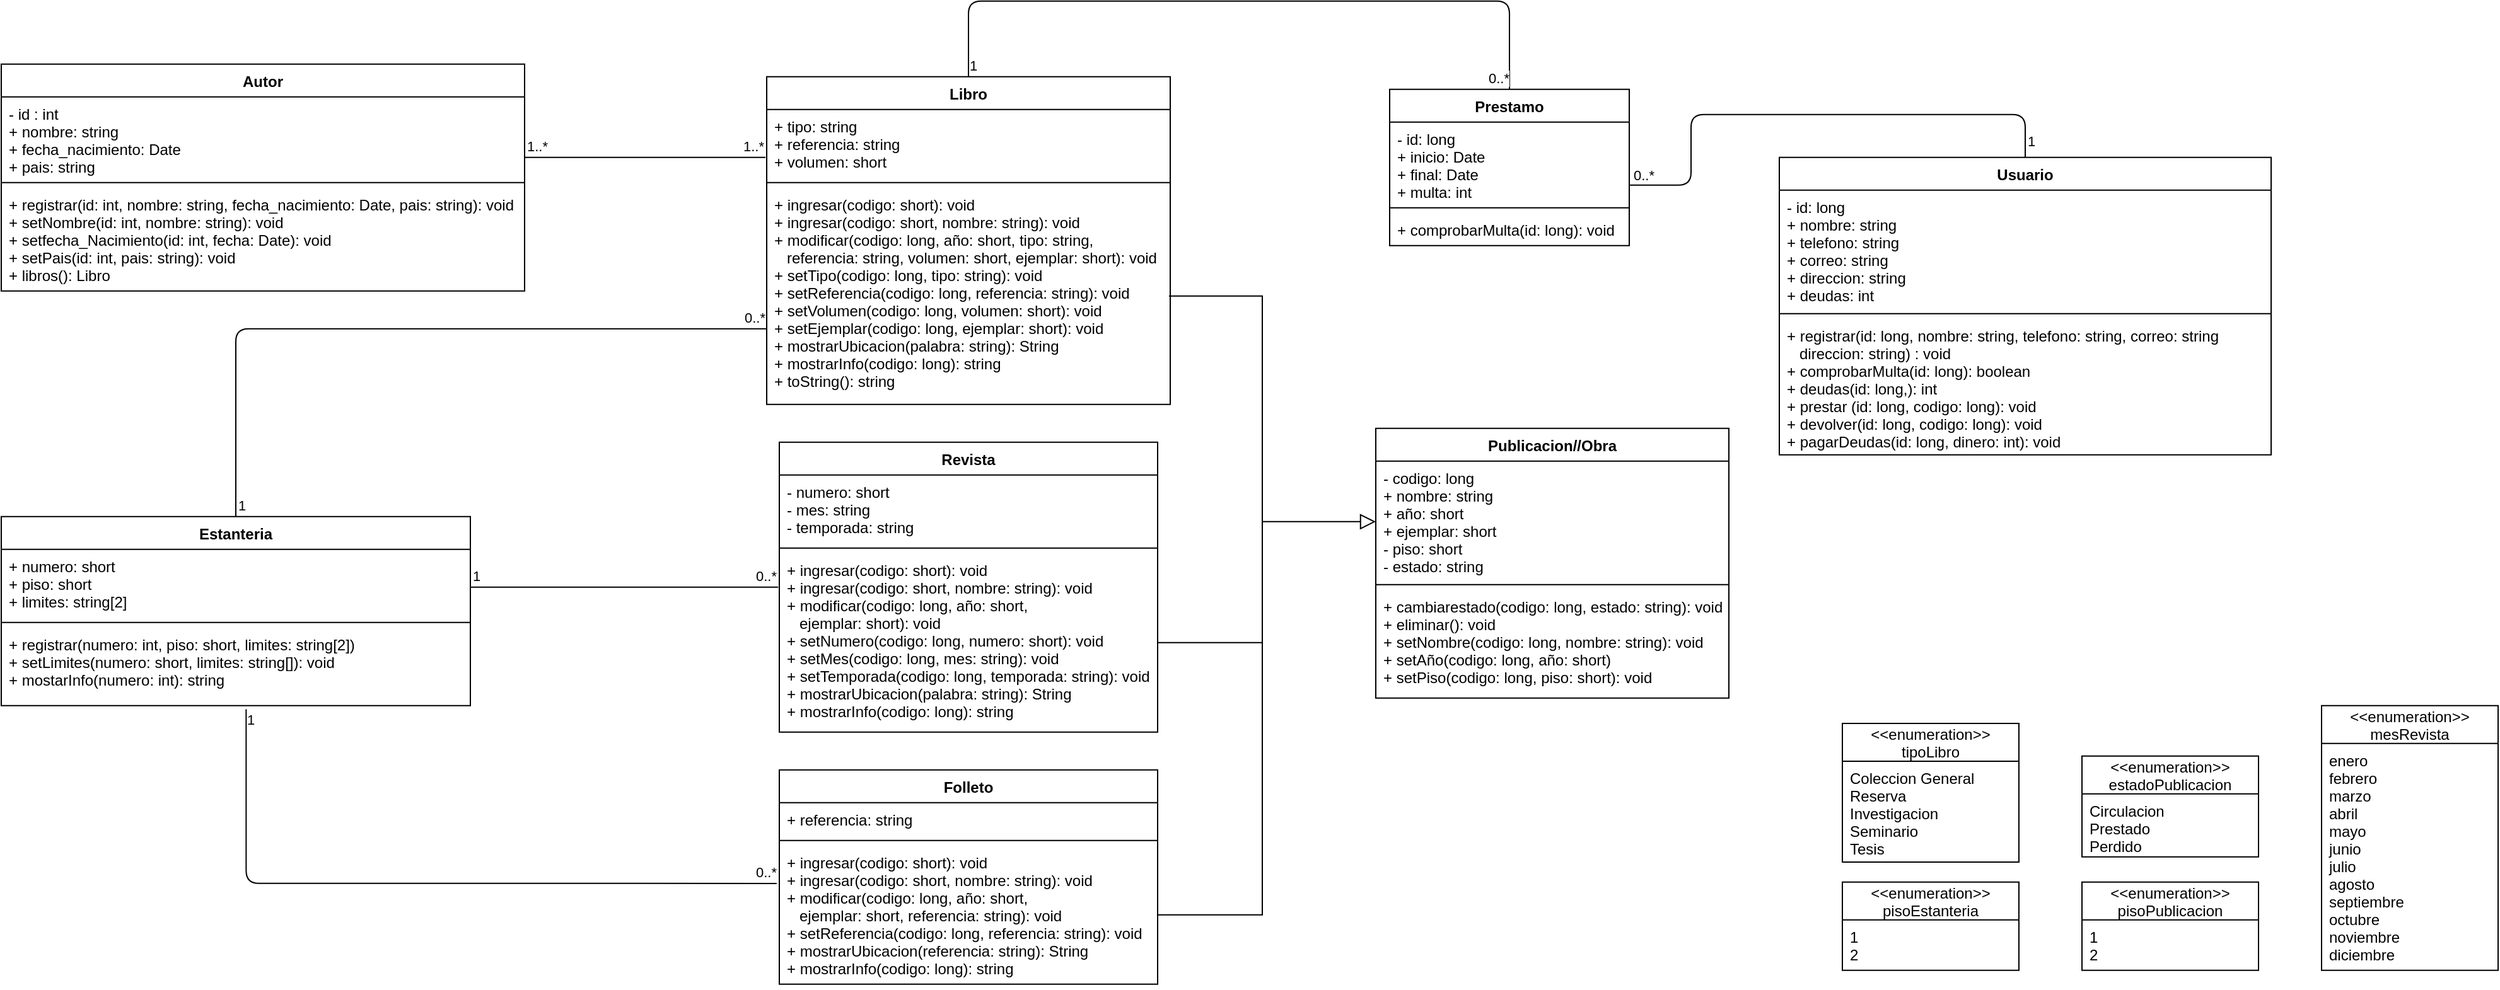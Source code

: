 <mxfile version="15.0.3" type="device" pages="2"><diagram id="C5RBs43oDa-KdzZeNtuy" name="Diagrama de Clases"><mxGraphModel dx="5717" dy="2177" grid="1" gridSize="10" guides="1" tooltips="1" connect="1" arrows="0" fold="1" page="1" pageScale="1" pageWidth="827" pageHeight="1169" math="0" shadow="0"><root><mxCell id="WIyWlLk6GJQsqaUBKTNV-0"/><mxCell id="WIyWlLk6GJQsqaUBKTNV-1" parent="WIyWlLk6GJQsqaUBKTNV-0"/><mxCell id="ke12g0NO1L1ZKeJ29uk7-75" style="edgeStyle=orthogonalEdgeStyle;rounded=0;orthogonalLoop=1;jettySize=auto;html=1;exitX=1;exitY=0.5;exitDx=0;exitDy=0;endArrow=none;endFill=0;" edge="1" parent="WIyWlLk6GJQsqaUBKTNV-1"><mxGeometry relative="1" as="geometry"><mxPoint x="-444" y="463.92" as="sourcePoint"/><mxPoint x="-370" y="642.92" as="targetPoint"/><Array as="points"><mxPoint x="-370" y="463.92"/><mxPoint x="-370" y="642.92"/></Array></mxGeometry></mxCell><mxCell id="ke12g0NO1L1ZKeJ29uk7-21" value="Libro" style="swimlane;fontStyle=1;align=center;verticalAlign=top;childLayout=stackLayout;horizontal=1;startSize=26;horizontalStack=0;resizeParent=1;resizeParentMax=0;resizeLast=0;collapsible=1;marginBottom=0;" vertex="1" parent="WIyWlLk6GJQsqaUBKTNV-1"><mxGeometry x="-763" y="289.92" width="320" height="260" as="geometry"><mxRectangle x="-963" y="254.06" width="60" height="26" as="alternateBounds"/></mxGeometry></mxCell><mxCell id="ke12g0NO1L1ZKeJ29uk7-22" value="+ tipo: string&#10;+ referencia: string&#10;+ volumen: short" style="text;strokeColor=none;fillColor=none;align=left;verticalAlign=top;spacingLeft=4;spacingRight=4;overflow=hidden;rotatable=0;points=[[0,0.5],[1,0.5]];portConstraint=eastwest;" vertex="1" parent="ke12g0NO1L1ZKeJ29uk7-21"><mxGeometry y="26" width="320" height="54" as="geometry"/></mxCell><mxCell id="ke12g0NO1L1ZKeJ29uk7-23" value="" style="line;strokeWidth=1;fillColor=none;align=left;verticalAlign=middle;spacingTop=-1;spacingLeft=3;spacingRight=3;rotatable=0;labelPosition=right;points=[];portConstraint=eastwest;" vertex="1" parent="ke12g0NO1L1ZKeJ29uk7-21"><mxGeometry y="80" width="320" height="8" as="geometry"/></mxCell><mxCell id="ke12g0NO1L1ZKeJ29uk7-24" value="+ ingresar(codigo: short): void&#10;+ ingresar(codigo: short, nombre: string): void&#10;+ modificar(codigo: long, año: short, tipo: string, &#10;   referencia: string, volumen: short, ejemplar: short): void&#10;+ setTipo(codigo: long, tipo: string): void&#10;+ setReferencia(codigo: long, referencia: string): void&#10;+ setVolumen(codigo: long, volumen: short): void&#10;+ setEjemplar(codigo: long, ejemplar: short): void&#10;+ mostrarUbicacion(palabra: string): String&#10;+ mostrarInfo(codigo: long): string&#10;+ toString(): string" style="text;strokeColor=none;fillColor=none;align=left;verticalAlign=top;spacingLeft=4;spacingRight=4;overflow=hidden;rotatable=0;points=[[0,0.5],[1,0.5]];portConstraint=eastwest;" vertex="1" parent="ke12g0NO1L1ZKeJ29uk7-21"><mxGeometry y="88" width="320" height="172" as="geometry"/></mxCell><mxCell id="ke12g0NO1L1ZKeJ29uk7-34" value="Usuario" style="swimlane;fontStyle=1;align=center;verticalAlign=top;childLayout=stackLayout;horizontal=1;startSize=26;horizontalStack=0;resizeParent=1;resizeParentMax=0;resizeLast=0;collapsible=1;marginBottom=0;" vertex="1" parent="WIyWlLk6GJQsqaUBKTNV-1"><mxGeometry x="40" y="353.92" width="390" height="236" as="geometry"/></mxCell><mxCell id="ke12g0NO1L1ZKeJ29uk7-35" value="- id: long&#10;+ nombre: string&#10;+ telefono: string&#10;+ correo: string&#10;+ direccion: string&#10;+ deudas: int" style="text;strokeColor=none;fillColor=none;align=left;verticalAlign=top;spacingLeft=4;spacingRight=4;overflow=hidden;rotatable=0;points=[[0,0.5],[1,0.5]];portConstraint=eastwest;" vertex="1" parent="ke12g0NO1L1ZKeJ29uk7-34"><mxGeometry y="26" width="390" height="94" as="geometry"/></mxCell><mxCell id="ke12g0NO1L1ZKeJ29uk7-36" value="" style="line;strokeWidth=1;fillColor=none;align=left;verticalAlign=middle;spacingTop=-1;spacingLeft=3;spacingRight=3;rotatable=0;labelPosition=right;points=[];portConstraint=eastwest;" vertex="1" parent="ke12g0NO1L1ZKeJ29uk7-34"><mxGeometry y="120" width="390" height="8" as="geometry"/></mxCell><mxCell id="ke12g0NO1L1ZKeJ29uk7-37" value="+ registrar(id: long, nombre: string, telefono: string, correo: string&#10;   direccion: string) : void&#10;+ comprobarMulta(id: long): boolean&#10;+ deudas(id: long,): int&#10;+ prestar (id: long, codigo: long): void &#10;+ devolver(id: long, codigo: long): void&#10;+ pagarDeudas(id: long, dinero: int): void&#10;" style="text;strokeColor=none;fillColor=none;align=left;verticalAlign=top;spacingLeft=4;spacingRight=4;overflow=hidden;rotatable=0;points=[[0,0.5],[1,0.5]];portConstraint=eastwest;" vertex="1" parent="ke12g0NO1L1ZKeJ29uk7-34"><mxGeometry y="128" width="390" height="108" as="geometry"/></mxCell><mxCell id="ke12g0NO1L1ZKeJ29uk7-38" value="Estanteria" style="swimlane;fontStyle=1;align=center;verticalAlign=top;childLayout=stackLayout;horizontal=1;startSize=26;horizontalStack=0;resizeParent=1;resizeParentMax=0;resizeLast=0;collapsible=1;marginBottom=0;" vertex="1" parent="WIyWlLk6GJQsqaUBKTNV-1"><mxGeometry x="-1370" y="638.92" width="372" height="150" as="geometry"/></mxCell><mxCell id="ke12g0NO1L1ZKeJ29uk7-39" value="+ numero: short&#10;+ piso: short&#10;+ limites: string[2]" style="text;strokeColor=none;fillColor=none;align=left;verticalAlign=top;spacingLeft=4;spacingRight=4;overflow=hidden;rotatable=0;points=[[0,0.5],[1,0.5]];portConstraint=eastwest;" vertex="1" parent="ke12g0NO1L1ZKeJ29uk7-38"><mxGeometry y="26" width="372" height="54" as="geometry"/></mxCell><mxCell id="ke12g0NO1L1ZKeJ29uk7-40" value="" style="line;strokeWidth=1;fillColor=none;align=left;verticalAlign=middle;spacingTop=-1;spacingLeft=3;spacingRight=3;rotatable=0;labelPosition=right;points=[];portConstraint=eastwest;" vertex="1" parent="ke12g0NO1L1ZKeJ29uk7-38"><mxGeometry y="80" width="372" height="8" as="geometry"/></mxCell><mxCell id="ke12g0NO1L1ZKeJ29uk7-41" value="+ registrar(numero: int, piso: short, limites: string[2])&#10;+ setLimites(numero: short, limites: string[]): void&#10;+ mostarInfo(numero: int): string" style="text;strokeColor=none;fillColor=none;align=left;verticalAlign=top;spacingLeft=4;spacingRight=4;overflow=hidden;rotatable=0;points=[[0,0.5],[1,0.5]];portConstraint=eastwest;" vertex="1" parent="ke12g0NO1L1ZKeJ29uk7-38"><mxGeometry y="88" width="372" height="62" as="geometry"/></mxCell><mxCell id="ke12g0NO1L1ZKeJ29uk7-46" value="Revista" style="swimlane;fontStyle=1;align=center;verticalAlign=top;childLayout=stackLayout;horizontal=1;startSize=26;horizontalStack=0;resizeParent=1;resizeParentMax=0;resizeLast=0;collapsible=1;marginBottom=0;" vertex="1" parent="WIyWlLk6GJQsqaUBKTNV-1"><mxGeometry x="-753" y="579.92" width="300" height="230" as="geometry"/></mxCell><mxCell id="ke12g0NO1L1ZKeJ29uk7-47" value="- numero: short&#10;- mes: string&#10;- temporada: string" style="text;strokeColor=none;fillColor=none;align=left;verticalAlign=top;spacingLeft=4;spacingRight=4;overflow=hidden;rotatable=0;points=[[0,0.5],[1,0.5]];portConstraint=eastwest;" vertex="1" parent="ke12g0NO1L1ZKeJ29uk7-46"><mxGeometry y="26" width="300" height="54" as="geometry"/></mxCell><mxCell id="ke12g0NO1L1ZKeJ29uk7-48" value="" style="line;strokeWidth=1;fillColor=none;align=left;verticalAlign=middle;spacingTop=-1;spacingLeft=3;spacingRight=3;rotatable=0;labelPosition=right;points=[];portConstraint=eastwest;" vertex="1" parent="ke12g0NO1L1ZKeJ29uk7-46"><mxGeometry y="80" width="300" height="8" as="geometry"/></mxCell><mxCell id="ke12g0NO1L1ZKeJ29uk7-49" value="+ ingresar(codigo: short): void&#10;+ ingresar(codigo: short, nombre: string): void&#10;+ modificar(codigo: long, año: short,&#10;   ejemplar: short): void&#10;+ setNumero(codigo: long, numero: short): void&#10;+ setMes(codigo: long, mes: string): void&#10;+ setTemporada(codigo: long, temporada: string): void&#10;+ mostrarUbicacion(palabra: string): String&#10;+ mostrarInfo(codigo: long): string" style="text;strokeColor=none;fillColor=none;align=left;verticalAlign=top;spacingLeft=4;spacingRight=4;overflow=hidden;rotatable=0;points=[[0,0.5],[1,0.5]];portConstraint=eastwest;" vertex="1" parent="ke12g0NO1L1ZKeJ29uk7-46"><mxGeometry y="88" width="300" height="142" as="geometry"/></mxCell><mxCell id="ke12g0NO1L1ZKeJ29uk7-50" value="Folleto" style="swimlane;fontStyle=1;align=center;verticalAlign=top;childLayout=stackLayout;horizontal=1;startSize=26;horizontalStack=0;resizeParent=1;resizeParentMax=0;resizeLast=0;collapsible=1;marginBottom=0;" vertex="1" parent="WIyWlLk6GJQsqaUBKTNV-1"><mxGeometry x="-753" y="839.92" width="300" height="170" as="geometry"/></mxCell><mxCell id="ke12g0NO1L1ZKeJ29uk7-51" value="+ referencia: string" style="text;strokeColor=none;fillColor=none;align=left;verticalAlign=top;spacingLeft=4;spacingRight=4;overflow=hidden;rotatable=0;points=[[0,0.5],[1,0.5]];portConstraint=eastwest;" vertex="1" parent="ke12g0NO1L1ZKeJ29uk7-50"><mxGeometry y="26" width="300" height="26" as="geometry"/></mxCell><mxCell id="ke12g0NO1L1ZKeJ29uk7-52" value="" style="line;strokeWidth=1;fillColor=none;align=left;verticalAlign=middle;spacingTop=-1;spacingLeft=3;spacingRight=3;rotatable=0;labelPosition=right;points=[];portConstraint=eastwest;" vertex="1" parent="ke12g0NO1L1ZKeJ29uk7-50"><mxGeometry y="52" width="300" height="8" as="geometry"/></mxCell><mxCell id="ke12g0NO1L1ZKeJ29uk7-53" value="+ ingresar(codigo: short): void&#10;+ ingresar(codigo: short, nombre: string): void&#10;+ modificar(codigo: long, año: short,&#10;   ejemplar: short, referencia: string): void&#10;+ setReferencia(codigo: long, referencia: string): void&#10;+ mostrarUbicacion(referencia: string): String&#10;+ mostrarInfo(codigo: long): string" style="text;strokeColor=none;fillColor=none;align=left;verticalAlign=top;spacingLeft=4;spacingRight=4;overflow=hidden;rotatable=0;points=[[0,0.5],[1,0.5]];portConstraint=eastwest;" vertex="1" parent="ke12g0NO1L1ZKeJ29uk7-50"><mxGeometry y="60" width="300" height="110" as="geometry"/></mxCell><mxCell id="ke12g0NO1L1ZKeJ29uk7-54" value="Publicacion//Obra" style="swimlane;fontStyle=1;align=center;verticalAlign=top;childLayout=stackLayout;horizontal=1;startSize=26;horizontalStack=0;resizeParent=1;resizeParentMax=0;resizeLast=0;collapsible=1;marginBottom=0;" vertex="1" parent="WIyWlLk6GJQsqaUBKTNV-1"><mxGeometry x="-280" y="568.92" width="280" height="214" as="geometry"/></mxCell><mxCell id="ke12g0NO1L1ZKeJ29uk7-55" value="- codigo: long &#10;+ nombre: string&#10;+ año: short&#10;+ ejemplar: short&#10;- piso: short&#10;- estado: string" style="text;strokeColor=none;fillColor=none;align=left;verticalAlign=top;spacingLeft=4;spacingRight=4;overflow=hidden;rotatable=0;points=[[0,0.5],[1,0.5]];portConstraint=eastwest;" vertex="1" parent="ke12g0NO1L1ZKeJ29uk7-54"><mxGeometry y="26" width="280" height="94" as="geometry"/></mxCell><mxCell id="ke12g0NO1L1ZKeJ29uk7-56" value="" style="line;strokeWidth=1;fillColor=none;align=left;verticalAlign=middle;spacingTop=-1;spacingLeft=3;spacingRight=3;rotatable=0;labelPosition=right;points=[];portConstraint=eastwest;" vertex="1" parent="ke12g0NO1L1ZKeJ29uk7-54"><mxGeometry y="120" width="280" height="8" as="geometry"/></mxCell><mxCell id="ke12g0NO1L1ZKeJ29uk7-57" value="+ cambiarestado(codigo: long, estado: string): void&#10;+ eliminar(): void&#10;+ setNombre(codigo: long, nombre: string): void&#10;+ setAño(codigo: long, año: short)&#10;+ setPiso(codigo: long, piso: short): void" style="text;strokeColor=none;fillColor=none;align=left;verticalAlign=top;spacingLeft=4;spacingRight=4;overflow=hidden;rotatable=0;points=[[0,0.5],[1,0.5]];portConstraint=eastwest;" vertex="1" parent="ke12g0NO1L1ZKeJ29uk7-54"><mxGeometry y="128" width="280" height="86" as="geometry"/></mxCell><mxCell id="ke12g0NO1L1ZKeJ29uk7-58" value="Autor" style="swimlane;fontStyle=1;align=center;verticalAlign=top;childLayout=stackLayout;horizontal=1;startSize=26;horizontalStack=0;resizeParent=1;resizeParentMax=0;resizeLast=0;collapsible=1;marginBottom=0;" vertex="1" parent="WIyWlLk6GJQsqaUBKTNV-1"><mxGeometry x="-1370" y="279.92" width="415" height="180" as="geometry"/></mxCell><mxCell id="ke12g0NO1L1ZKeJ29uk7-59" value="- id : int&#10;+ nombre: string&#10;+ fecha_nacimiento: Date&#10;+ pais: string&#10;" style="text;strokeColor=none;fillColor=none;align=left;verticalAlign=top;spacingLeft=4;spacingRight=4;overflow=hidden;rotatable=0;points=[[0,0.5],[1,0.5]];portConstraint=eastwest;" vertex="1" parent="ke12g0NO1L1ZKeJ29uk7-58"><mxGeometry y="26" width="415" height="64" as="geometry"/></mxCell><mxCell id="ke12g0NO1L1ZKeJ29uk7-60" value="" style="line;strokeWidth=1;fillColor=none;align=left;verticalAlign=middle;spacingTop=-1;spacingLeft=3;spacingRight=3;rotatable=0;labelPosition=right;points=[];portConstraint=eastwest;" vertex="1" parent="ke12g0NO1L1ZKeJ29uk7-58"><mxGeometry y="90" width="415" height="8" as="geometry"/></mxCell><mxCell id="ke12g0NO1L1ZKeJ29uk7-61" value="+ registrar(id: int, nombre: string, fecha_nacimiento: Date, pais: string): void&#10;+ setNombre(id: int, nombre: string): void&#10;+ setfecha_Nacimiento(id: int, fecha: Date): void&#10;+ setPais(id: int, pais: string): void&#10;+ libros(): Libro" style="text;strokeColor=none;fillColor=none;align=left;verticalAlign=top;spacingLeft=4;spacingRight=4;overflow=hidden;rotatable=0;points=[[0,0.5],[1,0.5]];portConstraint=eastwest;" vertex="1" parent="ke12g0NO1L1ZKeJ29uk7-58"><mxGeometry y="98" width="415" height="82" as="geometry"/></mxCell><mxCell id="ke12g0NO1L1ZKeJ29uk7-62" value="Prestamo" style="swimlane;fontStyle=1;align=center;verticalAlign=top;childLayout=stackLayout;horizontal=1;startSize=26;horizontalStack=0;resizeParent=1;resizeParentMax=0;resizeLast=0;collapsible=1;marginBottom=0;" vertex="1" parent="WIyWlLk6GJQsqaUBKTNV-1"><mxGeometry x="-269" y="299.92" width="190" height="124" as="geometry"/></mxCell><mxCell id="ke12g0NO1L1ZKeJ29uk7-63" value="- id: long&#10;+ inicio: Date&#10;+ final: Date&#10;+ multa: int" style="text;strokeColor=none;fillColor=none;align=left;verticalAlign=top;spacingLeft=4;spacingRight=4;overflow=hidden;rotatable=0;points=[[0,0.5],[1,0.5]];portConstraint=eastwest;" vertex="1" parent="ke12g0NO1L1ZKeJ29uk7-62"><mxGeometry y="26" width="190" height="64" as="geometry"/></mxCell><mxCell id="ke12g0NO1L1ZKeJ29uk7-64" value="" style="line;strokeWidth=1;fillColor=none;align=left;verticalAlign=middle;spacingTop=-1;spacingLeft=3;spacingRight=3;rotatable=0;labelPosition=right;points=[];portConstraint=eastwest;" vertex="1" parent="ke12g0NO1L1ZKeJ29uk7-62"><mxGeometry y="90" width="190" height="8" as="geometry"/></mxCell><mxCell id="ke12g0NO1L1ZKeJ29uk7-65" value="+ comprobarMulta(id: long): void" style="text;strokeColor=none;fillColor=none;align=left;verticalAlign=top;spacingLeft=4;spacingRight=4;overflow=hidden;rotatable=0;points=[[0,0.5],[1,0.5]];portConstraint=eastwest;" vertex="1" parent="ke12g0NO1L1ZKeJ29uk7-62"><mxGeometry y="98" width="190" height="26" as="geometry"/></mxCell><mxCell id="ke12g0NO1L1ZKeJ29uk7-76" style="edgeStyle=orthogonalEdgeStyle;rounded=0;orthogonalLoop=1;jettySize=auto;html=1;endArrow=none;endFill=0;" edge="1" parent="WIyWlLk6GJQsqaUBKTNV-1" source="ke12g0NO1L1ZKeJ29uk7-49"><mxGeometry relative="1" as="geometry"><mxPoint x="-370" y="642.92" as="targetPoint"/><Array as="points"><mxPoint x="-370" y="738.92"/><mxPoint x="-370" y="642.92"/></Array></mxGeometry></mxCell><mxCell id="ke12g0NO1L1ZKeJ29uk7-77" style="edgeStyle=orthogonalEdgeStyle;rounded=0;orthogonalLoop=1;jettySize=auto;html=1;entryX=0;entryY=0.5;entryDx=0;entryDy=0;endArrow=block;endFill=0;endSize=10;" edge="1" parent="WIyWlLk6GJQsqaUBKTNV-1" source="ke12g0NO1L1ZKeJ29uk7-53" target="ke12g0NO1L1ZKeJ29uk7-55"><mxGeometry relative="1" as="geometry"><Array as="points"><mxPoint x="-370" y="954.92"/><mxPoint x="-370" y="642.92"/></Array></mxGeometry></mxCell><mxCell id="ke12g0NO1L1ZKeJ29uk7-81" value="" style="endArrow=none;html=1;endFill=0;entryX=-0.003;entryY=0.19;entryDx=0;entryDy=0;entryPerimeter=0;" edge="1" parent="WIyWlLk6GJQsqaUBKTNV-1" target="ke12g0NO1L1ZKeJ29uk7-49"><mxGeometry relative="1" as="geometry"><mxPoint x="-998" y="694.92" as="sourcePoint"/><mxPoint x="-800" y="649.92" as="targetPoint"/><Array as="points"/></mxGeometry></mxCell><mxCell id="ke12g0NO1L1ZKeJ29uk7-83" value="1" style="edgeLabel;resizable=0;html=1;align=left;verticalAlign=bottom;" connectable="0" vertex="1" parent="ke12g0NO1L1ZKeJ29uk7-81"><mxGeometry x="-1" relative="1" as="geometry"/></mxCell><mxCell id="ke12g0NO1L1ZKeJ29uk7-84" value="0..*" style="edgeLabel;resizable=0;html=1;align=right;verticalAlign=bottom;" connectable="0" vertex="1" parent="ke12g0NO1L1ZKeJ29uk7-81"><mxGeometry x="1" relative="1" as="geometry"/></mxCell><mxCell id="ke12g0NO1L1ZKeJ29uk7-85" value="" style="endArrow=none;html=1;endFill=0;entryX=-0.003;entryY=0.704;entryDx=0;entryDy=0;entryPerimeter=0;" edge="1" parent="WIyWlLk6GJQsqaUBKTNV-1" target="ke12g0NO1L1ZKeJ29uk7-22"><mxGeometry relative="1" as="geometry"><mxPoint x="-955" y="353.92" as="sourcePoint"/><mxPoint x="-800.9" y="353.92" as="targetPoint"/><Array as="points"/></mxGeometry></mxCell><mxCell id="ke12g0NO1L1ZKeJ29uk7-86" value="1..*" style="edgeLabel;resizable=0;html=1;align=left;verticalAlign=bottom;" connectable="0" vertex="1" parent="ke12g0NO1L1ZKeJ29uk7-85"><mxGeometry x="-1" relative="1" as="geometry"/></mxCell><mxCell id="ke12g0NO1L1ZKeJ29uk7-87" value="1..*" style="edgeLabel;resizable=0;html=1;align=right;verticalAlign=bottom;" connectable="0" vertex="1" parent="ke12g0NO1L1ZKeJ29uk7-85"><mxGeometry x="1" relative="1" as="geometry"/></mxCell><mxCell id="ke12g0NO1L1ZKeJ29uk7-88" value="" style="endArrow=none;html=1;endFill=0;entryX=-0.003;entryY=0.19;entryDx=0;entryDy=0;entryPerimeter=0;exitX=0.5;exitY=0;exitDx=0;exitDy=0;edgeStyle=orthogonalEdgeStyle;" edge="1" parent="WIyWlLk6GJQsqaUBKTNV-1" source="ke12g0NO1L1ZKeJ29uk7-38"><mxGeometry relative="1" as="geometry"><mxPoint x="-1007.1" y="489.94" as="sourcePoint"/><mxPoint x="-763.0" y="489.92" as="targetPoint"/><Array as="points"><mxPoint x="-1184" y="489.92"/></Array></mxGeometry></mxCell><mxCell id="ke12g0NO1L1ZKeJ29uk7-89" value="1" style="edgeLabel;resizable=0;html=1;align=left;verticalAlign=bottom;" connectable="0" vertex="1" parent="ke12g0NO1L1ZKeJ29uk7-88"><mxGeometry x="-1" relative="1" as="geometry"/></mxCell><mxCell id="ke12g0NO1L1ZKeJ29uk7-90" value="0..*" style="edgeLabel;resizable=0;html=1;align=right;verticalAlign=bottom;" connectable="0" vertex="1" parent="ke12g0NO1L1ZKeJ29uk7-88"><mxGeometry x="1" relative="1" as="geometry"/></mxCell><mxCell id="ke12g0NO1L1ZKeJ29uk7-91" value="" style="endArrow=none;html=1;endFill=0;entryX=-0.007;entryY=0.273;entryDx=0;entryDy=0;entryPerimeter=0;edgeStyle=orthogonalEdgeStyle;exitX=0.522;exitY=1.045;exitDx=0;exitDy=0;exitPerimeter=0;" edge="1" parent="WIyWlLk6GJQsqaUBKTNV-1" source="ke12g0NO1L1ZKeJ29uk7-41" target="ke12g0NO1L1ZKeJ29uk7-53"><mxGeometry relative="1" as="geometry"><mxPoint x="-1100" y="809.92" as="sourcePoint"/><mxPoint x="-789" y="929.92" as="targetPoint"/><Array as="points"><mxPoint x="-1176" y="929.92"/></Array></mxGeometry></mxCell><mxCell id="ke12g0NO1L1ZKeJ29uk7-92" value="1" style="edgeLabel;resizable=0;html=1;align=left;verticalAlign=bottom;" connectable="0" vertex="1" parent="ke12g0NO1L1ZKeJ29uk7-91"><mxGeometry x="-1" relative="1" as="geometry"><mxPoint x="-1" y="17" as="offset"/></mxGeometry></mxCell><mxCell id="ke12g0NO1L1ZKeJ29uk7-93" value="0..*" style="edgeLabel;resizable=0;html=1;align=right;verticalAlign=bottom;" connectable="0" vertex="1" parent="ke12g0NO1L1ZKeJ29uk7-91"><mxGeometry x="1" relative="1" as="geometry"/></mxCell><mxCell id="ke12g0NO1L1ZKeJ29uk7-94" value="" style="endArrow=none;html=1;endFill=0;entryX=0.5;entryY=0;entryDx=0;entryDy=0;edgeStyle=orthogonalEdgeStyle;exitX=0.5;exitY=0;exitDx=0;exitDy=0;" edge="1" parent="WIyWlLk6GJQsqaUBKTNV-1" source="ke12g0NO1L1ZKeJ29uk7-21" target="ke12g0NO1L1ZKeJ29uk7-62"><mxGeometry relative="1" as="geometry"><mxPoint x="-603" y="269.92" as="sourcePoint"/><mxPoint x="-249.28" y="136.97" as="targetPoint"/><Array as="points"><mxPoint x="-603" y="229.92"/><mxPoint x="-174" y="229.92"/></Array></mxGeometry></mxCell><mxCell id="ke12g0NO1L1ZKeJ29uk7-95" value="1" style="edgeLabel;resizable=0;html=1;align=left;verticalAlign=bottom;" connectable="0" vertex="1" parent="ke12g0NO1L1ZKeJ29uk7-94"><mxGeometry x="-1" relative="1" as="geometry"><mxPoint x="-1" as="offset"/></mxGeometry></mxCell><mxCell id="ke12g0NO1L1ZKeJ29uk7-96" value="0..*" style="edgeLabel;resizable=0;html=1;align=right;verticalAlign=bottom;" connectable="0" vertex="1" parent="ke12g0NO1L1ZKeJ29uk7-94"><mxGeometry x="1" relative="1" as="geometry"/></mxCell><mxCell id="ke12g0NO1L1ZKeJ29uk7-97" value="" style="endArrow=none;html=1;endFill=0;entryX=1;entryY=0.781;entryDx=0;entryDy=0;edgeStyle=orthogonalEdgeStyle;exitX=0.5;exitY=0;exitDx=0;exitDy=0;entryPerimeter=0;" edge="1" parent="WIyWlLk6GJQsqaUBKTNV-1" source="ke12g0NO1L1ZKeJ29uk7-34" target="ke12g0NO1L1ZKeJ29uk7-63"><mxGeometry relative="1" as="geometry"><mxPoint x="-69.996" y="54.92" as="sourcePoint"/><mxPoint x="350.72" y="211.97" as="targetPoint"/><Array as="points"><mxPoint x="235" y="319.86"/><mxPoint x="-30" y="319.86"/><mxPoint x="-30" y="375.86"/></Array></mxGeometry></mxCell><mxCell id="ke12g0NO1L1ZKeJ29uk7-98" value="1" style="edgeLabel;resizable=0;html=1;align=left;verticalAlign=bottom;" connectable="0" vertex="1" parent="ke12g0NO1L1ZKeJ29uk7-97"><mxGeometry x="-1" relative="1" as="geometry"><mxPoint y="-4" as="offset"/></mxGeometry></mxCell><mxCell id="ke12g0NO1L1ZKeJ29uk7-99" value="0..*" style="edgeLabel;resizable=0;html=1;align=right;verticalAlign=bottom;" connectable="0" vertex="1" parent="ke12g0NO1L1ZKeJ29uk7-97"><mxGeometry x="1" relative="1" as="geometry"><mxPoint x="20" y="1" as="offset"/></mxGeometry></mxCell><mxCell id="EPWQVqLMymoQ9FA3Z7Se-0" value="&lt;&lt;enumeration&gt;&gt;&#10;tipoLibro" style="swimlane;fontStyle=0;childLayout=stackLayout;horizontal=1;startSize=30;horizontalStack=0;resizeParent=1;resizeParentMax=0;resizeLast=0;collapsible=1;marginBottom=0;" vertex="1" parent="WIyWlLk6GJQsqaUBKTNV-1"><mxGeometry x="90" y="802.98" width="140" height="110" as="geometry"/></mxCell><mxCell id="EPWQVqLMymoQ9FA3Z7Se-3" value="Coleccion General&#10;Reserva&#10;Investigacion&#10;Seminario&#10;Tesis" style="text;strokeColor=none;fillColor=none;align=left;verticalAlign=top;spacingLeft=4;spacingRight=4;overflow=hidden;rotatable=0;points=[[0,0.5],[1,0.5]];portConstraint=eastwest;" vertex="1" parent="EPWQVqLMymoQ9FA3Z7Se-0"><mxGeometry y="30" width="140" height="80" as="geometry"/></mxCell><mxCell id="EPWQVqLMymoQ9FA3Z7Se-4" value="&lt;&lt;enumeration&gt;&gt;&#10;mesRevista" style="swimlane;fontStyle=0;childLayout=stackLayout;horizontal=1;startSize=30;horizontalStack=0;resizeParent=1;resizeParentMax=0;resizeLast=0;collapsible=1;marginBottom=0;" vertex="1" parent="WIyWlLk6GJQsqaUBKTNV-1"><mxGeometry x="470" y="788.92" width="140" height="210" as="geometry"/></mxCell><mxCell id="EPWQVqLMymoQ9FA3Z7Se-5" value="enero&#10;febrero&#10;marzo&#10;abril&#10;mayo&#10;junio&#10;julio&#10;agosto&#10;septiembre&#10;octubre&#10;noviembre&#10;diciembre" style="text;strokeColor=none;fillColor=none;align=left;verticalAlign=top;spacingLeft=4;spacingRight=4;overflow=hidden;rotatable=0;points=[[0,0.5],[1,0.5]];portConstraint=eastwest;" vertex="1" parent="EPWQVqLMymoQ9FA3Z7Se-4"><mxGeometry y="30" width="140" height="180" as="geometry"/></mxCell><mxCell id="EPWQVqLMymoQ9FA3Z7Se-8" value="&lt;&lt;enumeration&gt;&gt;&#10;pisoEstanteria" style="swimlane;fontStyle=0;childLayout=stackLayout;horizontal=1;startSize=30;horizontalStack=0;resizeParent=1;resizeParentMax=0;resizeLast=0;collapsible=1;marginBottom=0;" vertex="1" parent="WIyWlLk6GJQsqaUBKTNV-1"><mxGeometry x="90" y="928.92" width="140" height="70" as="geometry"/></mxCell><mxCell id="EPWQVqLMymoQ9FA3Z7Se-9" value="1&#10;2" style="text;strokeColor=none;fillColor=none;align=left;verticalAlign=top;spacingLeft=4;spacingRight=4;overflow=hidden;rotatable=0;points=[[0,0.5],[1,0.5]];portConstraint=eastwest;" vertex="1" parent="EPWQVqLMymoQ9FA3Z7Se-8"><mxGeometry y="30" width="140" height="40" as="geometry"/></mxCell><mxCell id="EPWQVqLMymoQ9FA3Z7Se-10" value="&lt;&lt;enumeration&gt;&gt;&#10;pisoPublicacion" style="swimlane;fontStyle=0;childLayout=stackLayout;horizontal=1;startSize=30;horizontalStack=0;resizeParent=1;resizeParentMax=0;resizeLast=0;collapsible=1;marginBottom=0;" vertex="1" parent="WIyWlLk6GJQsqaUBKTNV-1"><mxGeometry x="280" y="928.92" width="140" height="70" as="geometry"/></mxCell><mxCell id="EPWQVqLMymoQ9FA3Z7Se-11" value="1&#10;2" style="text;strokeColor=none;fillColor=none;align=left;verticalAlign=top;spacingLeft=4;spacingRight=4;overflow=hidden;rotatable=0;points=[[0,0.5],[1,0.5]];portConstraint=eastwest;" vertex="1" parent="EPWQVqLMymoQ9FA3Z7Se-10"><mxGeometry y="30" width="140" height="40" as="geometry"/></mxCell><mxCell id="EPWQVqLMymoQ9FA3Z7Se-12" value="&lt;&lt;enumeration&gt;&gt;&#10;estadoPublicacion" style="swimlane;fontStyle=0;childLayout=stackLayout;horizontal=1;startSize=30;horizontalStack=0;resizeParent=1;resizeParentMax=0;resizeLast=0;collapsible=1;marginBottom=0;" vertex="1" parent="WIyWlLk6GJQsqaUBKTNV-1"><mxGeometry x="280" y="828.92" width="140" height="80" as="geometry"/></mxCell><mxCell id="EPWQVqLMymoQ9FA3Z7Se-13" value="Circulacion&#10;Prestado&#10;Perdido" style="text;strokeColor=none;fillColor=none;align=left;verticalAlign=top;spacingLeft=4;spacingRight=4;overflow=hidden;rotatable=0;points=[[0,0.5],[1,0.5]];portConstraint=eastwest;" vertex="1" parent="EPWQVqLMymoQ9FA3Z7Se-12"><mxGeometry y="30" width="140" height="50" as="geometry"/></mxCell></root></mxGraphModel></diagram><diagram id="t9D-Pu8Kgjb7aQ9FUgC7" name="Funcionalidades"><mxGraphModel dx="1422" dy="762" grid="1" gridSize="10" guides="1" tooltips="1" connect="1" arrows="1" fold="1" page="1" pageScale="1" pageWidth="827" pageHeight="1169" math="0" shadow="0"><root><mxCell id="ZE6BnD19SP2nE5nU9KG_-0"/><mxCell id="ZE6BnD19SP2nE5nU9KG_-1" parent="ZE6BnD19SP2nE5nU9KG_-0"/><mxCell id="vjLgAyR_rwCTi4W5Gijk-1" value="&lt;h1 style=&quot;font-size: 26px&quot;&gt;&lt;font style=&quot;font-size: 26px&quot;&gt;FUNCIONALIDADES:&lt;/font&gt;&lt;/h1&gt;&lt;p style=&quot;font-size: 26px&quot;&gt;&lt;/p&gt;&lt;ol style=&quot;font-size: 26px&quot;&gt;&lt;li&gt;&lt;font style=&quot;font-size: 26px&quot;&gt;Obtener la ubicación de libros, revistas y folletos&lt;/font&gt;&lt;/li&gt;&lt;li&gt;&lt;font style=&quot;font-size: 26px&quot;&gt;Poder realizar un préstramo asegurandose de que no hay deudas del usuario y resgistrarlo&lt;/font&gt;&lt;/li&gt;&lt;li&gt;&lt;font style=&quot;font-size: 26px&quot;&gt;Registrar y eliminiar publicaciones que entran a hacer parte de la biblioteca&lt;/font&gt;&lt;/li&gt;&lt;li&gt;&lt;font style=&quot;font-size: 26px&quot;&gt;Modificar atributos con los que se almacena las publicaciones&lt;/font&gt;&lt;/li&gt;&lt;li&gt;&lt;font style=&quot;font-size: 26px&quot;&gt;Asegurarse de que una publicación está bien registrada al usar el método mostrarInfo()&lt;/font&gt;&lt;/li&gt;&lt;/ol&gt;&lt;p&gt;&lt;/p&gt;" style="text;html=1;strokeColor=none;fillColor=none;spacing=5;spacingTop=-20;whiteSpace=wrap;overflow=hidden;rounded=0;" vertex="1" parent="ZE6BnD19SP2nE5nU9KG_-1"><mxGeometry x="50" y="120" width="700" height="520" as="geometry"/></mxCell></root></mxGraphModel></diagram></mxfile>